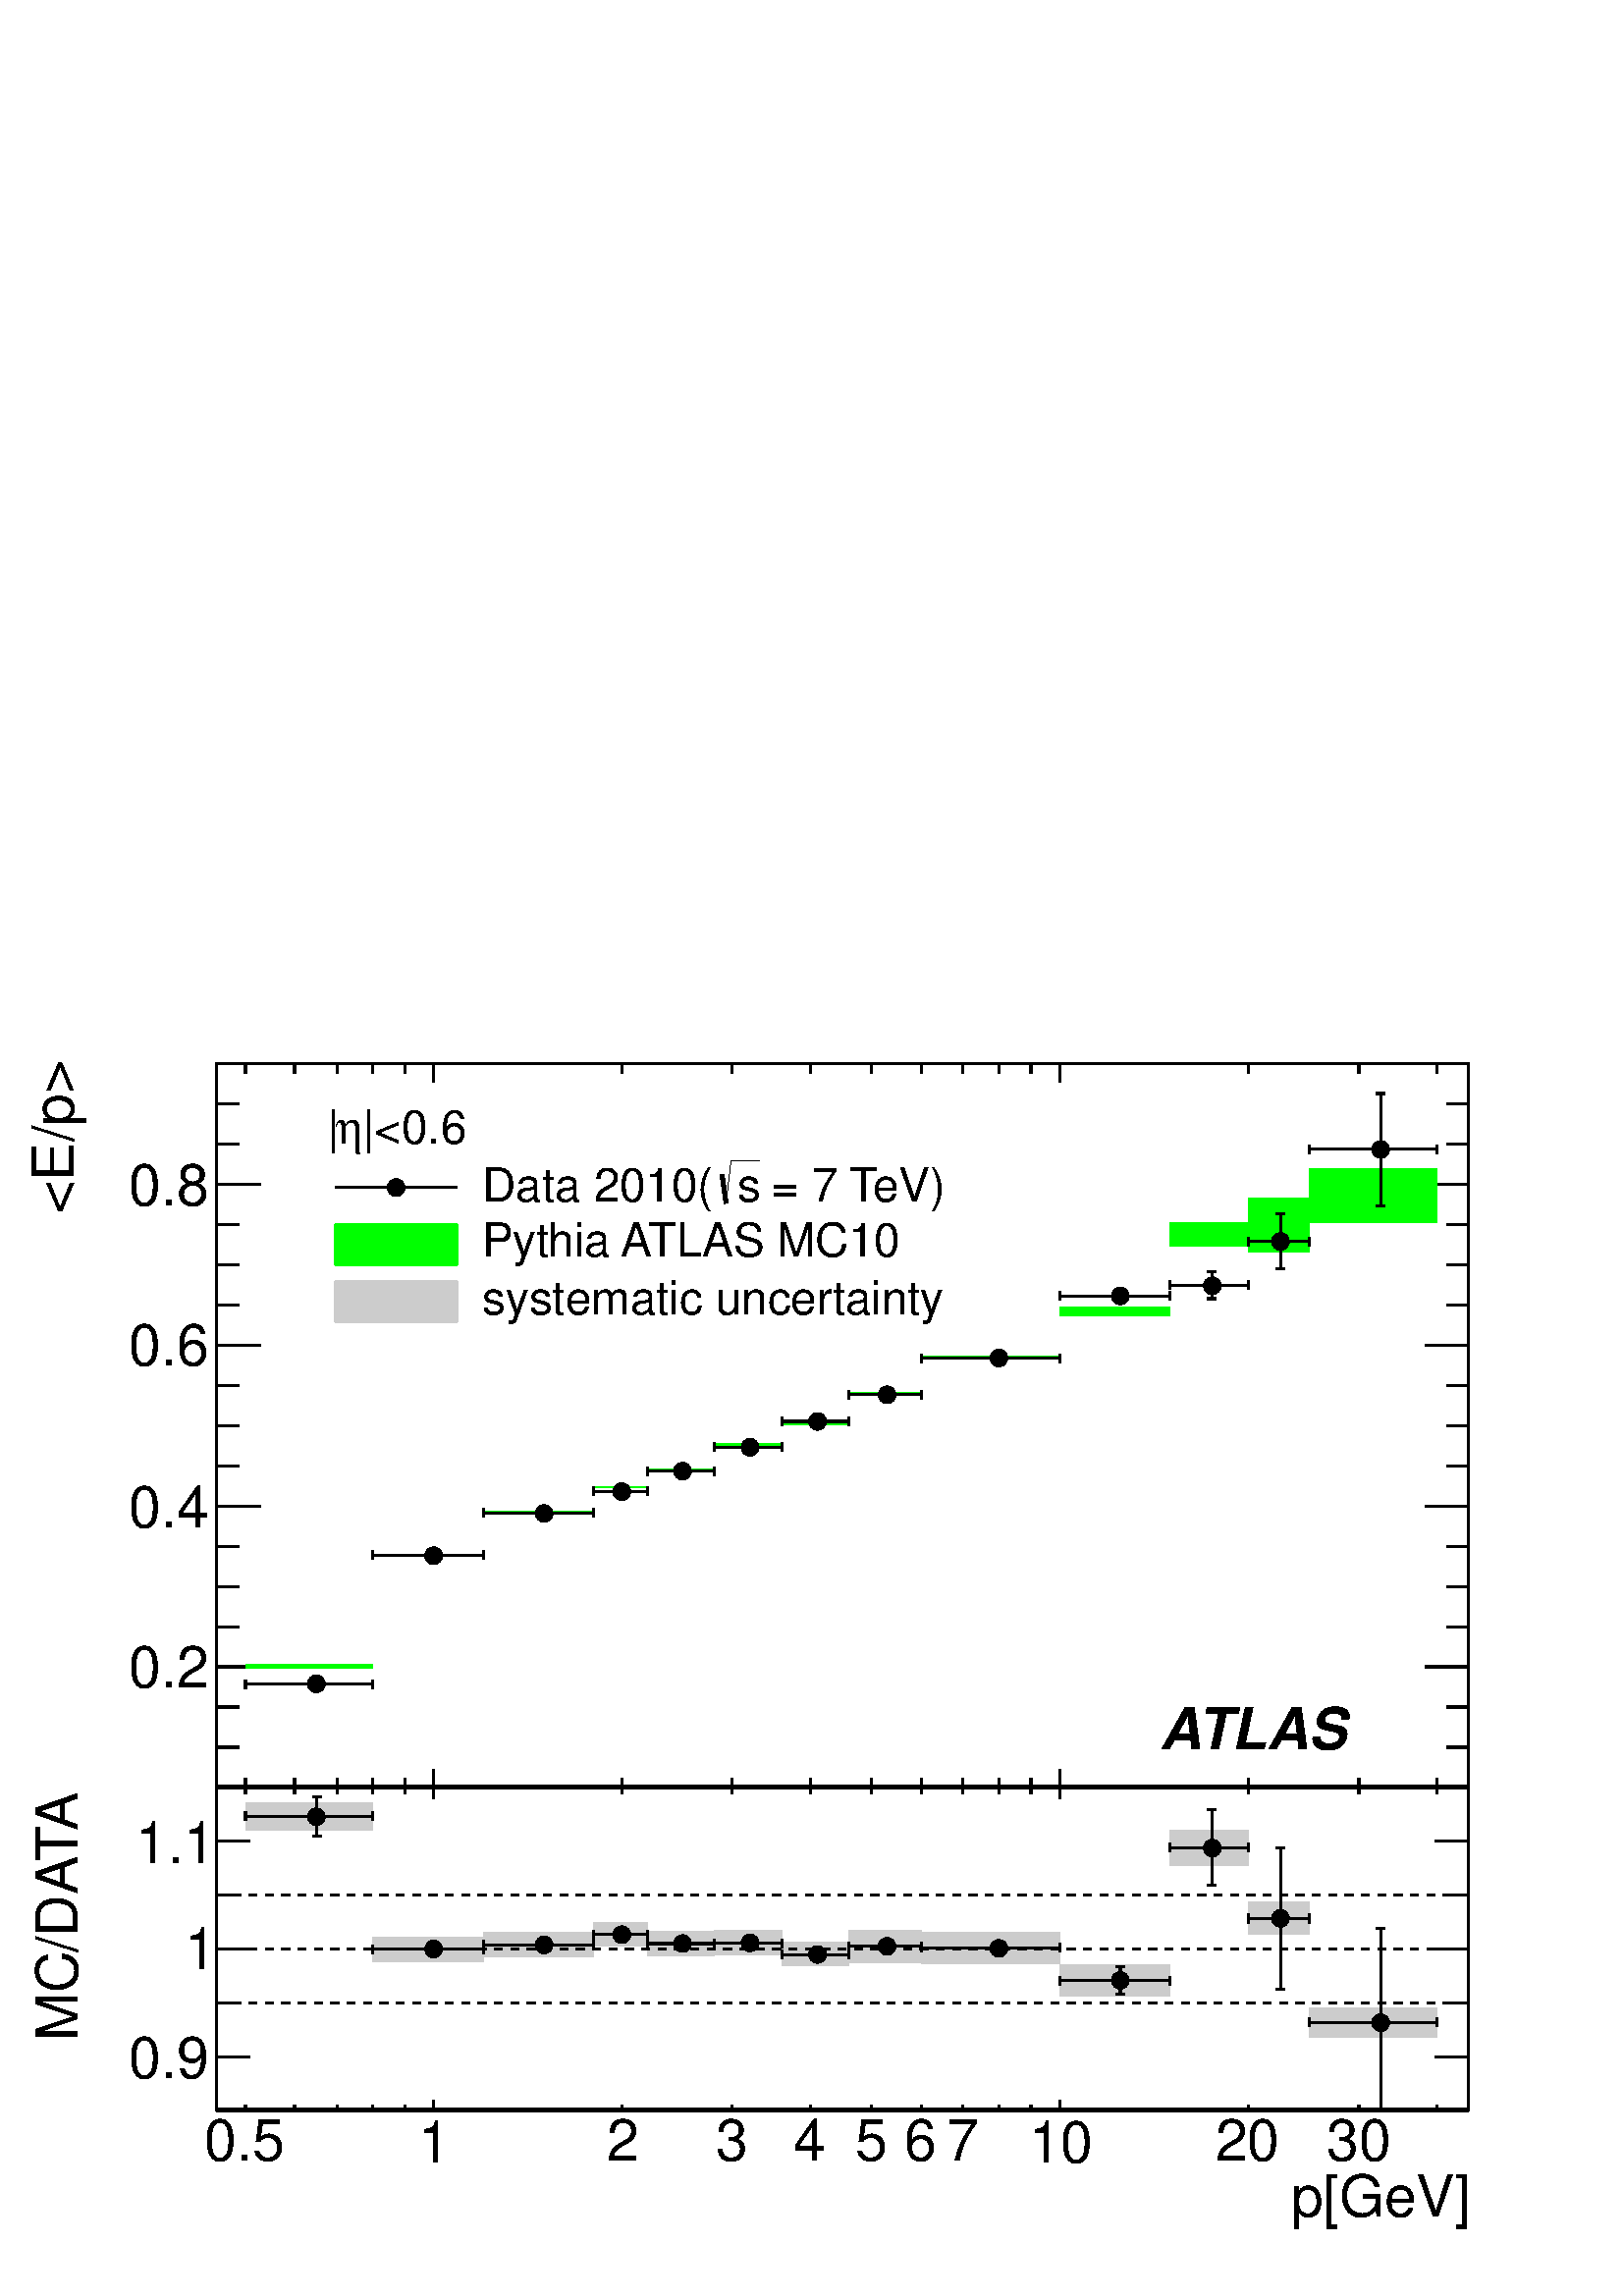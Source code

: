 %!PS-Adobe-2.0 EPSF-2.0
%%BoundingBox:  0 0 567 466
%%EndComments
%%BeginProlog
80 dict begin
/s {stroke} def /l {lineto} def /m {moveto} def /t {translate} def
/r {rotate} def /rl {roll}  def /R {repeat} def
/d {rlineto} def /rm {rmoveto} def /gr {grestore} def /f {eofill} def
/c {setrgbcolor} def /black {0 setgray} def /sd {setdash} def
/cl {closepath} def /sf {scalefont setfont} def /lw {setlinewidth} def
/box {m dup 0 exch d exch 0 d 0 exch neg d cl} def
/NC{systemdict begin initclip end}def/C{NC box clip newpath}def
/bl {box s} def /bf {box f} def /Y { 0 exch d} def /X { 0 d} def 
/K {{pop pop 0 moveto} exch kshow} bind def
/ita {/ang 15 def gsave [1 0 ang dup sin exch cos div 1 0 0] concat} def 
/mp {newpath /y exch def /x exch def} def
/side {[w .77 mul w .23 mul] .385 w mul sd w 0 l currentpoint t -144 r} def
/mr {mp x y w2 0 360 arc} def /m24 {mr s} def /m20 {mr f} def
/mb {mp x y w2 add m w2 neg 0 d 0 w neg d w 0 d 0 w d cl} def
/mt {mp x y w2 add m w2 neg w neg d w 0 d cl} def
/m21 {mb f} def /m25 {mb s} def /m22 {mt f} def /m26{mt s} def
/m23 {mp x y w2 sub m w2 w d w neg 0 d cl f} def
/m27 {mp x y w2 add m w3 neg w2 neg d w3 w2 neg d w3 w2 d cl s} def
/m28 {mp x w2 sub y w2 sub w3 add m w3 0 d  0 w3 neg d w3 0 d 0 w3 d w3 0 d  0 w3 d w3 neg 0 d 0 w3 d w3 neg 0 d 0 w3 neg d w3 neg 0 d cl s } def
/m29 {mp gsave x w2 sub y w2 add w3 sub m currentpoint t 4 {side} repeat cl fill gr} def
/m30 {mp gsave x w2 sub y w2 add w3 sub m currentpoint t 4 {side} repeat cl s gr} def
/m31 {mp x y w2 sub m 0 w d x w2 sub y m w 0 d x w2 sub y w2 add m w w neg d x w2 sub y w2 sub m w w d s} def
/m32 {mp x y w2 sub m w2 w d w neg 0 d cl s} def
/m33 {mp x y w2 add m w3 neg w2 neg d w3 w2 neg d w3 w2 d cl f} def
/m34 {mp x w2 sub y w2 sub w3 add m w3 0 d  0 w3 neg d w3 0 d 0 w3 d w3 0 d  0 w3 d w3 neg 0 d 0 w3 d w3 neg 0 d 0 w3 neg d w3 neg 0 d cl f } def
/m2 {mp x y w2 sub m 0 w d x w2 sub y m w 0 d s} def
/m5 {mp x w2 sub y w2 sub m w w d x w2 sub y w2 add m w w neg d s} def
/reEncode {exch findfont dup length dict begin {1 index /FID eq  {pop pop} {def} ifelse } forall /Encoding exch def currentdict end dup /FontName get exch definefont pop } def [/Times-Bold /Times-Italic /Times-BoldItalic /Helvetica /Helvetica-Oblique
 /Helvetica-Bold /Helvetica-BoldOblique /Courier /Courier-Oblique /Courier-Bold /Courier-BoldOblique /Times-Roman /AvantGarde-Book /AvantGarde-BookOblique /AvantGarde-Demi /AvantGarde-DemiOblique /Bookman-Demi /Bookman-DemiItalic /Bookman-Light
 /Bookman-LightItalic /Helvetica-Narrow /Helvetica-Narrow-Bold /Helvetica-Narrow-BoldOblique /Helvetica-Narrow-Oblique /NewCenturySchlbk-Roman /NewCenturySchlbk-Bold /NewCenturySchlbk-BoldItalic /NewCenturySchlbk-Italic /Palatino-Bold
 /Palatino-BoldItalic /Palatino-Italic /Palatino-Roman ] {ISOLatin1Encoding reEncode } forall%%EndProlog
%%BeginSetup
%%EndSetup
newpath  gsave  .25 .25 scale  gsave  0 0 t black[  ] 0 sd 3 lw 1 1 1 c 2268 1864 0 0 bf black 1 1 1 c 2268 1119 0 745 bf black 1 1 1 c 1837 1062 317 746 bf black 1837 1062 317 746 bl 1 1 1 c 1837 1062 317 746 bf black 1837 1062 317 746 bl 6 lw 1 1 1
 c black 317 746 m 1837 X s 3 lw 317 746 m 1837 X s 360 759 m -13 Y s 432 759 m -13 Y s 494 759 m -13 Y s 547 759 m -13 Y s 594 759 m -13 Y s 636 773 m -27 Y s
 gsave  2268 1119 0 745 C 635.979 637.124 t 0 r  -23 0 t /Helvetica findfont 84.763 sf 0 0 m (1) show NC gr  912 759 m -13 Y s 1074 759 m -13 Y s 1189 759 m -13 Y s 1278 759 m -13 Y s 1351 759 m -13 Y s 1412 759 m -13 Y s 1465 759 m -13 Y s 1512 759
 m -13 Y s 1554 773 m -27 Y s
 gsave  2268 1119 0 745 C 1554.4 637.124 t 0 r  -46 0 t /Helvetica findfont 84.763 sf 0 0 m (10) show NC gr  1831 759 m -13 Y s 1993 759 m -13 Y s 2107 759 m -13 Y s 317 1808 m 1837 X s 360 1794 m 14 Y s 432 1794 m 14 Y s 494 1794 m 14 Y s 547 1794
 m 14 Y s 594 1794 m 14 Y s 636 1781 m 27 Y s 912 1794 m 14 Y s 1074 1794 m 14 Y s 1189 1794 m 14 Y s 1278 1794 m 14 Y s 1351 1794 m 14 Y s 1412 1794 m 14 Y s 1465 1794 m 14 Y s 1512 1794 m 14 Y s 1554 1781 m 27 Y s 1831 1794 m 14 Y s 1993 1794 m 14
 Y s 2107 1794 m 14 Y s 317 746 m 1062 Y s
 gsave  2268 1119 0 745 C 107.521 1586.75 t 90 r /Helvetica findfont 84.763 sf 0 0 m (<E/p>) show NC gr  382 923 m -65 X s 350 982 m -33 X s 350 1041 m -33 X s 350 1100 m -33 X s 382 1159 m -65 X s 350 1218 m -33 X s 350 1277 m -33 X s 350 1336 m
 -33 X s 382 1395 m -65 X s 350 1454 m -33 X s 350 1513 m -33 X s 350 1572 m -33 X s 382 1631 m -65 X s 382 923 m -65 X s 350 864 m -33 X s 350 805 m -33 X s 350 746 m -33 X s 382 1631 m -65 X s 350 1690 m -33 X s 350 1749 m -33 X s
 gsave  2268 1119 0 745 C 188.976 892.75 t 0 r /Helvetica findfont 84.763 sf 0 0 m (0.2) show NC gr 
 gsave  2268 1119 0 745 C 188.976 1127.34 t 0 r /Helvetica findfont 84.763 sf 0 0 m (0.4) show NC gr 
 gsave  2268 1119 0 745 C 188.976 1365.19 t 0 r /Helvetica findfont 84.763 sf 0 0 m (0.6) show NC gr 
 gsave  2268 1119 0 745 C 188.976 1599.78 t 0 r /Helvetica findfont 84.763 sf 0 0 m (0.8) show NC gr  2154 746 m 1062 Y s 2090 923 m 64 X s 2122 982 m 32 X s 2122 1041 m 32 X s 2122 1100 m 32 X s 2090 1159 m 64 X s 2122 1218 m 32 X s 2122 1277 m 32
 X s 2122 1336 m 32 X s 2090 1395 m 64 X s 2122 1454 m 32 X s 2122 1513 m 32 X s 2122 1572 m 32 X s 2090 1631 m 64 X s 2090 923 m 64 X s 2122 864 m 32 X s 2122 805 m 32 X s 2122 746 m 32 X s 2090 1631 m 64 X s 2122 1690 m 32 X s 2122 1749 m 32 X s 0
 1 0 c 187 5 360 921 bf 162 2 547 1085 bf 161 1 709 1150 bf 80 2 870 1186 bf 97 2 950 1211 bf 100 3 1047 1247 bf 98 4 1147 1278 bf 106 3 1245 1322 bf 203 5 1351 1374 bf 162 13 1554 1438 bf 115 35 1716 1540 bf 89 78 1831 1532 bf 187 80 1920 1574 bf
 black 451 898 m -91 X s 360 891 m 13 Y s 477 898 m 70 X s 547 891 m 13 Y s 623 1086 m -76 X s 547 1080 m 13 Y s 649 1086 m 60 X s 709 1080 m 13 Y s 785 1148 m -76 X s 709 1142 m 13 Y s 811 1148 m 59 X s 870 1142 m 13 Y s 899 1180 m -29 X s 870 1174
 m 13 Y s 925 1180 m 25 X s 950 1174 m 13 Y s 988 1210 m -38 X s 950 1203 m 13 Y s 1014 1210 m 33 X s 1047 1203 m 13 Y s 1087 1245 m -40 X s 1047 1239 m 13 Y s 1113 1245 m 34 X s 1147 1239 m 13 Y s 1186 1283 m -39 X s 1147 1276 m 13 Y s 1212 1283 m
 33 X s 1245 1276 m 13 Y s 1288 1322 m -43 X s 1245 1315 m 13 Y s 1314 1322 m 37 X s 1351 1315 m 13 Y s 1452 1376 m -101 X s 1351 1369 m 13 Y s 1478 1376 m 76 X s 1554 1369 m 13 Y s 1630 1467 m -76 X s 1554 1461 m 13 Y s 1656 1467 m 60 X s 1716 1461
 m 13 Y s 1765 1482 m -49 X s 1716 1476 m 13 Y s 1791 1482 m 40 X s 1831 1476 m 13 Y s 1778 1496 m 6 Y s 1771 1502 m 13 X s 1778 1469 m -6 Y s 1771 1463 m 13 X s 1865 1547 m -34 X s 1831 1540 m 13 Y s 1891 1547 m 29 X s 1920 1540 m 13 Y s 1878 1560 m
 27 Y s 1871 1587 m 13 X s 1878 1533 m -26 Y s 1871 1507 m 13 X s 2011 1682 m -91 X s 1920 1675 m 13 Y s 2038 1682 m 69 X s 2107 1675 m 13 Y s 2025 1695 m 69 Y s 2018 1764 m 13 X s 2025 1669 m -70 Y s 2018 1599 m 13 X s /w 26 def /w2 {w 2 div} def
 /w3 {w 3 div} def 464 898 636 1086 798 1148 912 1180 1001 1210 1100 1245 1199 1283 1301 1322 1465 1376 1643 1467 1778 1482 1878 1547 2025 1682 13 { m20} R
 gsave  2268 1119 0 745 C 1700.79 801.52 t 0 r /Helvetica-BoldOblique findfont 84.763 sf 0 0 m 
 217 157 105 55
(ATLAS) K NC gr 
 gsave  2268 1119 0 745 C 531.089 1691.01 t 0 r /Helvetica findfont 68.462 sf 0 0 m (|<0.6) show NC gr 
 gsave  2268 1119 0 745 C 491.99 1691.01 t 0 r /Symbol findfont 68.462 sf 0 0 m (h) show NC gr 
 gsave  2268 1119 0 745 C 478.957 1691.01 t 0 r /Helvetica findfont 68.462 sf 0 0 m (|) show NC gr 
 gsave  2268 1119 0 745 C 1114.31 1606.3 t 0 r /Helvetica findfont 68.462 sf 0 0 m 
 249 204 166 132 114 77 58 18
( = 7 TeV\)) K NC gr 
 gsave  2268 1119 0 745 C 1081.73 1606.3 t 0 r /Helvetica findfont 68.462 sf 0 0 m (s) show NC gr  6 lw 1059 1645 m 6 -42 d s 0 lw 1065 1603 m 7 62 d s 1072 1665 m 42 X s
 gsave  2268 1119 0 745 C 707.032 1606.3 t 0 r /Helvetica findfont 68.462 sf 0 0 m (Data 2010\() show NC gr  3 lw 492 1626 m 178 X s 581 1626 m20
 gsave  2268 1119 0 745 C 707.032 1524.84 t 0 r /Helvetica findfont 68.462 sf 0 0 m 
 575 537 488 432 413 368 322 285 243 203 188 150 135 97 79 45
(Pythia ATLAS MC10) K NC gr  0 1 0 c 492 1513 m 178 X 59 Y -178 X f 492 1572 m 178 X s 492 1513 m 178 X s 670 1513 m 59 Y s 492 1513 m 59 Y s black
 gsave  2268 1119 0 745 C 707.032 1440.13 t 0 r /Helvetica findfont 68.462 sf 0 0 m (systematic uncertainty) show NC gr  0.8 0.8 0.8 c 492 1429 m 178 X 59 Y -178 X f 492 1488 m 178 X s 492 1429 m 178 X s 670 1429 m 59 Y s 492 1429 m 59 Y s black 1 1
 1 c 2268 93 0 0 bf black 1 1 1 c 2268 652 0 93 bf black 1 1 1 c 1837 472 317 273 bf black 1837 472 317 273 bl 1 1 1 c 1837 472 317 273 bf black 1837 472 317 273 bl 6 lw 1 1 1 c black 317 273 m 1837 X s 3 lw 317 273 m 1837 X s
 gsave  2268 652 0 93 C 1893.02 117.296 t 0 r /Helvetica findfont 84.798 sf 0 0 m (p[GeV]) show NC gr  360 280 m -7 Y s
 gsave  2268 652 0 93 C 299.756 198.751 t 0 r /Helvetica findfont 84.798 sf 0 0 m (0.5) show NC gr  432 280 m -7 Y s 494 280 m -7 Y s 547 280 m -7 Y s 594 280 m -7 Y s 636 288 m -15 Y s
 gsave  2268 652 0 93 C 635.979 195.949 t 0 r  -23 0 t /Helvetica findfont 84.798 sf 0 0 m (1) show NC gr  912 280 m -7 Y s
 gsave  2268 652 0 93 C 889.492 198.751 t 0 r /Helvetica findfont 84.798 sf 0 0 m (2) show NC gr  1074 280 m -7 Y s
 gsave  2268 652 0 93 C 1049.14 198.751 t 0 r /Helvetica findfont 84.798 sf 0 0 m (3) show NC gr  1189 280 m -7 Y s
 gsave  2268 652 0 93 C 1163.18 198.751 t 0 r /Helvetica findfont 84.798 sf 0 0 m (4) show NC gr  1278 280 m -7 Y s
 gsave  2268 652 0 93 C 1254.41 198.751 t 0 r /Helvetica findfont 84.798 sf 0 0 m (5) show NC gr  1351 280 m -7 Y s
 gsave  2268 652 0 93 C 1326.09 198.751 t 0 r /Helvetica findfont 84.798 sf 0 0 m (6) show NC gr  1412 280 m -7 Y s
 gsave  2268 652 0 93 C 1388 198.751 t 0 r /Helvetica findfont 84.798 sf 0 0 m (7) show NC gr  1465 280 m -7 Y s 1512 280 m -7 Y s 1554 288 m -15 Y s
 gsave  2268 652 0 93 C 1554.4 195.949 t 0 r  -46 0 t /Helvetica findfont 84.798 sf 0 0 m (10) show NC gr  1831 280 m -7 Y s
 gsave  2268 652 0 93 C 1782.24 198.751 t 0 r /Helvetica findfont 84.798 sf 0 0 m (20) show NC gr  1993 280 m -7 Y s
 gsave  2268 652 0 93 C 1945.15 198.751 t 0 r /Helvetica findfont 84.798 sf 0 0 m (30) show NC gr  2107 280 m -7 Y s 317 745 m 1837 X s 360 737 m 8 Y s 432 737 m 8 Y s 494 737 m 8 Y s 547 737 m 8 Y s 594 737 m 8 Y s 636 730 m 15 Y s 912 737 m 8 Y s
 1074 737 m 8 Y s 1189 737 m 8 Y s 1278 737 m 8 Y s 1351 737 m 8 Y s 1412 737 m 8 Y s 1465 737 m 8 Y s 1512 737 m 8 Y s 1554 730 m 15 Y s 1831 737 m 8 Y s 1993 737 m 8 Y s 2107 737 m 8 Y s 317 273 m 472 Y s
 gsave  2268 652 0 93 C 114.037 374.695 t 90 r /Helvetica findfont 84.798 sf 0 0 m 
 308 263 214 153 130 70
(MC/DATA) K NC gr  367 351 m -50 X s 342 430 m -25 X s 367 509 m -50 X s 342 588 m -25 X s 367 667 m -50 X s 367 351 m -50 X s 342 273 m -25 X s 367 667 m -50 X s
 gsave  2268 652 0 93 C 188.976 319.305 t 0 r /Helvetica findfont 84.798 sf 0 0 m (0.9) show NC gr 
 gsave  2268 652 0 93 C 270.432 478.957 t 0 r /Helvetica findfont 84.798 sf 0 0 m (1) show NC gr 
 gsave  2268 652 0 93 C 198.751 635.352 t 0 r /Helvetica findfont 84.798 sf 0 0 m (1.1) show NC gr  2154 273 m 472 Y s 2105 351 m 49 X s 2130 430 m 24 X s 2105 509 m 49 X s 2130 588 m 24 X s 2105 667 m 49 X s 2105 351 m 49 X s 2130 273 m 24 X s 2105
 667 m 49 X s 0.8 0.8 0.8 c 187 40 360 683 bf 162 35 547 491 bf 161 35 709 498 bf 80 35 870 513 bf 97 36 950 499 bf 100 36 1047 500 bf 98 35 1147 484 bf 106 47 1245 489 bf 203 47 1351 487 bf 162 46 1554 440 bf 115 51 1716 632 bf 89 48 1831 530 bf 187
 44 1920 379 bf black 451 703 m -91 X s 360 697 m 13 Y s 477 703 m 70 X s 547 697 m 13 Y s 464 716 m 16 Y s 458 732 m 13 X s 464 690 m -16 Y s 458 674 m 13 X s 623 509 m -76 X s 547 502 m 13 Y s 649 509 m 60 X s 709 502 m 13 Y s 785 515 m -76 X s 709
 509 m 13 Y s 811 515 m 59 X s 870 509 m 13 Y s 899 530 m -29 X s 870 524 m 13 Y s 925 530 m 25 X s 950 524 m 13 Y s 988 517 m -38 X s 950 510 m 13 Y s 1014 517 m 33 X s 1047 510 m 13 Y s 1087 518 m -40 X s 1047 511 m 13 Y s 1113 518 m 34 X s 1147
 511 m 13 Y s 1186 501 m -39 X s 1147 495 m 13 Y s 1212 501 m 33 X s 1245 495 m 13 Y s 1288 513 m -43 X s 1245 506 m 13 Y s 1314 513 m 37 X s 1351 506 m 13 Y s 1452 510 m -101 X s 1351 504 m 13 Y s 1478 510 m 76 X s 1554 504 m 13 Y s 1630 463 m -76 X
 s 1554 456 m 13 Y s 1656 463 m 60 X s 1716 456 m 13 Y s 1643 476 m 7 Y s 1637 483 m 13 X s 1643 450 m -7 Y s 1637 443 m 13 X s 1765 657 m -49 X s 1716 651 m 13 Y s 1791 657 m 40 X s 1831 651 m 13 Y s 1778 670 m 43 Y s 1771 713 m 13 X s 1778 644 m
 -42 Y s 1771 602 m 13 X s 1865 554 m -34 X s 1831 547 m 14 Y s 1891 554 m 29 X s 1920 547 m 14 Y s 1878 567 m 91 Y s 1871 658 m 13 X s 1878 541 m -91 Y s 1871 450 m 13 X s 2011 401 m -91 X s 1920 395 m 13 Y s 2038 401 m 69 X s 2107 395 m 13 Y s 2025
 414 m 125 Y s 2018 539 m 13 X s 2025 388 m -115 Y s 2018 273 m 13 X s 464 703 636 509 798 515 912 530 1001 517 1100 518 1199 501 1301 513 1465 510 1643 463 1778 657 1878 554 2025 401 13 { m20} R[ 12 12] 0 sd 317 509 m 1837 X s 317 588 m 1837 X s 317
 430 m 1837 X s
 gr  gr showpage
end
%%EOF
